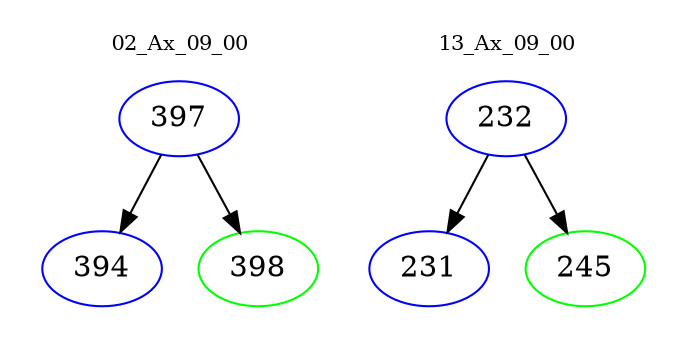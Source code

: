 digraph{
subgraph cluster_0 {
color = white
label = "02_Ax_09_00";
fontsize=10;
T0_397 [label="397", color="blue"]
T0_397 -> T0_394 [color="black"]
T0_394 [label="394", color="blue"]
T0_397 -> T0_398 [color="black"]
T0_398 [label="398", color="green"]
}
subgraph cluster_1 {
color = white
label = "13_Ax_09_00";
fontsize=10;
T1_232 [label="232", color="blue"]
T1_232 -> T1_231 [color="black"]
T1_231 [label="231", color="blue"]
T1_232 -> T1_245 [color="black"]
T1_245 [label="245", color="green"]
}
}
